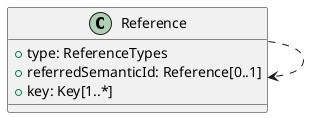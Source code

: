 @startuml
class Reference {
  +type: ReferenceTypes
  +referredSemanticId: Reference[0..1]
  +key: Key[1..*]
}
Reference ..> Reference
@enduml